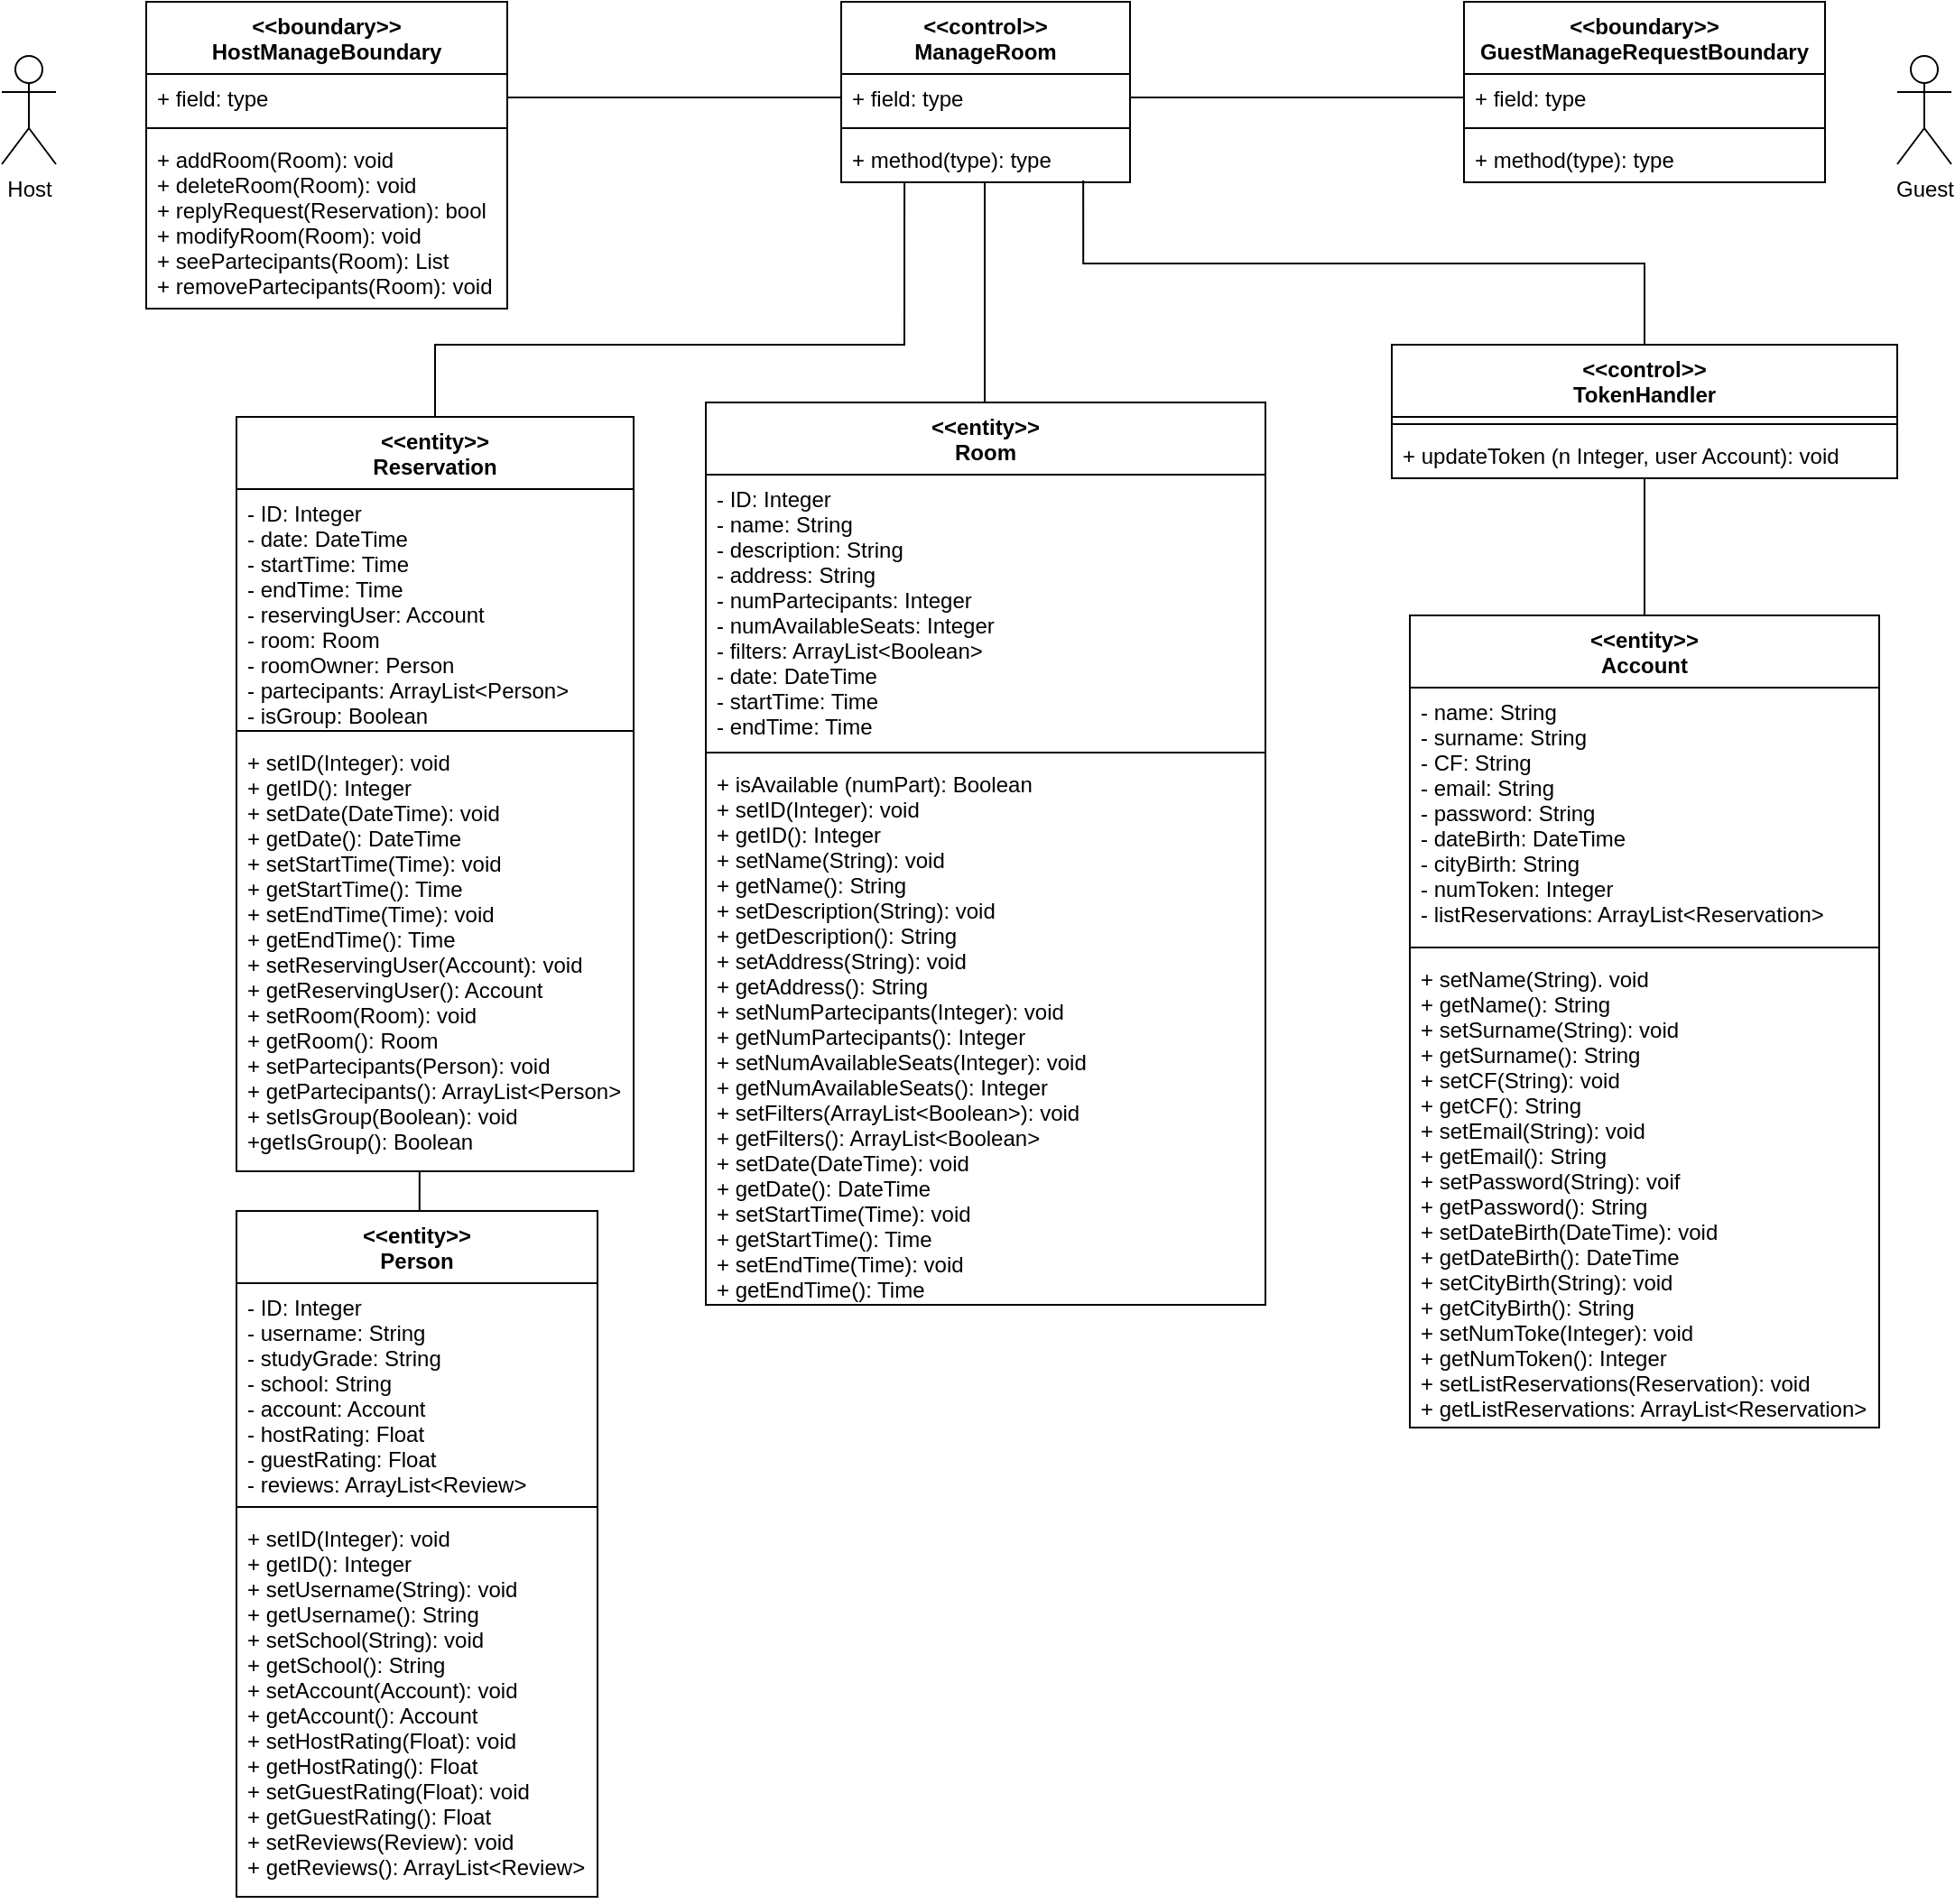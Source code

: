 <mxfile version="14.1.1" type="github">
  <diagram id="ppjFP_ajsQMXtEplo2P9" name="Page-1">
    <mxGraphModel dx="1422" dy="762" grid="1" gridSize="10" guides="1" tooltips="1" connect="1" arrows="1" fold="1" page="1" pageScale="1" pageWidth="1169" pageHeight="827" math="0" shadow="0">
      <root>
        <mxCell id="0" />
        <mxCell id="1" parent="0" />
        <mxCell id="RCmuUbWNnD3-luvuWC29-7" value="&lt;&lt;control&gt;&gt;&#xa;ManageRoom" style="swimlane;fontStyle=1;align=center;verticalAlign=top;childLayout=stackLayout;horizontal=1;startSize=40;horizontalStack=0;resizeParent=1;resizeParentMax=0;resizeLast=0;collapsible=1;marginBottom=0;" parent="1" vertex="1">
          <mxGeometry x="505" y="20" width="160" height="100" as="geometry" />
        </mxCell>
        <mxCell id="RCmuUbWNnD3-luvuWC29-8" value="+ field: type" style="text;strokeColor=none;fillColor=none;align=left;verticalAlign=top;spacingLeft=4;spacingRight=4;overflow=hidden;rotatable=0;points=[[0,0.5],[1,0.5]];portConstraint=eastwest;" parent="RCmuUbWNnD3-luvuWC29-7" vertex="1">
          <mxGeometry y="40" width="160" height="26" as="geometry" />
        </mxCell>
        <mxCell id="RCmuUbWNnD3-luvuWC29-9" value="" style="line;strokeWidth=1;fillColor=none;align=left;verticalAlign=middle;spacingTop=-1;spacingLeft=3;spacingRight=3;rotatable=0;labelPosition=right;points=[];portConstraint=eastwest;" parent="RCmuUbWNnD3-luvuWC29-7" vertex="1">
          <mxGeometry y="66" width="160" height="8" as="geometry" />
        </mxCell>
        <mxCell id="RCmuUbWNnD3-luvuWC29-10" value="+ method(type): type" style="text;strokeColor=none;fillColor=none;align=left;verticalAlign=top;spacingLeft=4;spacingRight=4;overflow=hidden;rotatable=0;points=[[0,0.5],[1,0.5]];portConstraint=eastwest;" parent="RCmuUbWNnD3-luvuWC29-7" vertex="1">
          <mxGeometry y="74" width="160" height="26" as="geometry" />
        </mxCell>
        <mxCell id="RCmuUbWNnD3-luvuWC29-11" value="&lt;&lt;boundary&gt;&gt;&#xa;HostManageBoundary" style="swimlane;fontStyle=1;align=center;verticalAlign=top;childLayout=stackLayout;horizontal=1;startSize=40;horizontalStack=0;resizeParent=1;resizeParentMax=0;resizeLast=0;collapsible=1;marginBottom=0;" parent="1" vertex="1">
          <mxGeometry x="120" y="20" width="200" height="170" as="geometry" />
        </mxCell>
        <mxCell id="RCmuUbWNnD3-luvuWC29-12" value="+ field: type" style="text;strokeColor=none;fillColor=none;align=left;verticalAlign=top;spacingLeft=4;spacingRight=4;overflow=hidden;rotatable=0;points=[[0,0.5],[1,0.5]];portConstraint=eastwest;" parent="RCmuUbWNnD3-luvuWC29-11" vertex="1">
          <mxGeometry y="40" width="200" height="26" as="geometry" />
        </mxCell>
        <mxCell id="RCmuUbWNnD3-luvuWC29-13" value="" style="line;strokeWidth=1;fillColor=none;align=left;verticalAlign=middle;spacingTop=-1;spacingLeft=3;spacingRight=3;rotatable=0;labelPosition=right;points=[];portConstraint=eastwest;" parent="RCmuUbWNnD3-luvuWC29-11" vertex="1">
          <mxGeometry y="66" width="200" height="8" as="geometry" />
        </mxCell>
        <mxCell id="RCmuUbWNnD3-luvuWC29-14" value="+ addRoom(Room): void&#xa;+ deleteRoom(Room): void&#xa;+ replyRequest(Reservation): bool&#xa;+ modifyRoom(Room): void&#xa;+ seePartecipants(Room): List&#xa;+ removePartecipants(Room): void&#xa;" style="text;strokeColor=none;fillColor=none;align=left;verticalAlign=top;spacingLeft=4;spacingRight=4;overflow=hidden;rotatable=0;points=[[0,0.5],[1,0.5]];portConstraint=eastwest;" parent="RCmuUbWNnD3-luvuWC29-11" vertex="1">
          <mxGeometry y="74" width="200" height="96" as="geometry" />
        </mxCell>
        <mxCell id="RCmuUbWNnD3-luvuWC29-15" value="Host" style="shape=umlActor;verticalLabelPosition=bottom;verticalAlign=top;html=1;outlineConnect=0;" parent="1" vertex="1">
          <mxGeometry x="40" y="50" width="30" height="60" as="geometry" />
        </mxCell>
        <mxCell id="KU8K0FFvpqm_8ikjK0yo-6" style="edgeStyle=orthogonalEdgeStyle;rounded=0;orthogonalLoop=1;jettySize=auto;html=1;entryX=0.219;entryY=1;entryDx=0;entryDy=0;entryPerimeter=0;endArrow=none;endFill=0;" parent="1" source="RCmuUbWNnD3-luvuWC29-21" target="RCmuUbWNnD3-luvuWC29-10" edge="1">
          <mxGeometry relative="1" as="geometry">
            <Array as="points">
              <mxPoint x="280" y="210" />
              <mxPoint x="540" y="210" />
            </Array>
          </mxGeometry>
        </mxCell>
        <mxCell id="RCmuUbWNnD3-luvuWC29-21" value="&lt;&lt;entity&gt;&gt;&#xa;Reservation" style="swimlane;fontStyle=1;align=center;verticalAlign=top;childLayout=stackLayout;horizontal=1;startSize=40;horizontalStack=0;resizeParent=1;resizeParentMax=0;resizeLast=0;collapsible=1;marginBottom=0;" parent="1" vertex="1">
          <mxGeometry x="170" y="250" width="220" height="418" as="geometry" />
        </mxCell>
        <mxCell id="RCmuUbWNnD3-luvuWC29-22" value="- ID: Integer&#xa;- date: DateTime&#xa;- startTime: Time&#xa;- endTime: Time&#xa;- reservingUser: Account&#xa;- room: Room&#xa;- roomOwner: Person&#xa;- partecipants: ArrayList&lt;Person&gt;&#xa;- isGroup: Boolean" style="text;strokeColor=none;fillColor=none;align=left;verticalAlign=top;spacingLeft=4;spacingRight=4;overflow=hidden;rotatable=0;points=[[0,0.5],[1,0.5]];portConstraint=eastwest;" parent="RCmuUbWNnD3-luvuWC29-21" vertex="1">
          <mxGeometry y="40" width="220" height="130" as="geometry" />
        </mxCell>
        <mxCell id="RCmuUbWNnD3-luvuWC29-23" value="" style="line;strokeWidth=1;fillColor=none;align=left;verticalAlign=middle;spacingTop=-1;spacingLeft=3;spacingRight=3;rotatable=0;labelPosition=right;points=[];portConstraint=eastwest;" parent="RCmuUbWNnD3-luvuWC29-21" vertex="1">
          <mxGeometry y="170" width="220" height="8" as="geometry" />
        </mxCell>
        <mxCell id="RCmuUbWNnD3-luvuWC29-24" value="+ setID(Integer): void &#xa;+ getID(): Integer&#xa;+ setDate(DateTime): void&#xa;+ getDate(): DateTime&#xa;+ setStartTime(Time): void&#xa;+ getStartTime(): Time&#xa;+ setEndTime(Time): void&#xa;+ getEndTime(): Time&#xa;+ setReservingUser(Account): void&#xa;+ getReservingUser(): Account&#xa;+ setRoom(Room): void&#xa;+ getRoom(): Room&#xa;+ setPartecipants(Person): void&#xa;+ getPartecipants(): ArrayList&lt;Person&gt;&#xa;+ setIsGroup(Boolean): void&#xa;+getIsGroup(): Boolean" style="text;strokeColor=none;fillColor=none;align=left;verticalAlign=top;spacingLeft=4;spacingRight=4;overflow=hidden;rotatable=0;points=[[0,0.5],[1,0.5]];portConstraint=eastwest;" parent="RCmuUbWNnD3-luvuWC29-21" vertex="1">
          <mxGeometry y="178" width="220" height="240" as="geometry" />
        </mxCell>
        <mxCell id="RCmuUbWNnD3-luvuWC29-26" style="edgeStyle=orthogonalEdgeStyle;rounded=0;orthogonalLoop=1;jettySize=auto;html=1;exitX=1;exitY=0.5;exitDx=0;exitDy=0;endArrow=none;endFill=0;" parent="1" source="RCmuUbWNnD3-luvuWC29-12" target="RCmuUbWNnD3-luvuWC29-8" edge="1">
          <mxGeometry relative="1" as="geometry" />
        </mxCell>
        <mxCell id="RCmuUbWNnD3-luvuWC29-27" value="&lt;&lt;boundary&gt;&gt;&#xa;GuestManageRequestBoundary" style="swimlane;fontStyle=1;align=center;verticalAlign=top;childLayout=stackLayout;horizontal=1;startSize=40;horizontalStack=0;resizeParent=1;resizeParentMax=0;resizeLast=0;collapsible=1;marginBottom=0;" parent="1" vertex="1">
          <mxGeometry x="850" y="20" width="200" height="100" as="geometry" />
        </mxCell>
        <mxCell id="RCmuUbWNnD3-luvuWC29-28" value="+ field: type" style="text;strokeColor=none;fillColor=none;align=left;verticalAlign=top;spacingLeft=4;spacingRight=4;overflow=hidden;rotatable=0;points=[[0,0.5],[1,0.5]];portConstraint=eastwest;" parent="RCmuUbWNnD3-luvuWC29-27" vertex="1">
          <mxGeometry y="40" width="200" height="26" as="geometry" />
        </mxCell>
        <mxCell id="RCmuUbWNnD3-luvuWC29-29" value="" style="line;strokeWidth=1;fillColor=none;align=left;verticalAlign=middle;spacingTop=-1;spacingLeft=3;spacingRight=3;rotatable=0;labelPosition=right;points=[];portConstraint=eastwest;" parent="RCmuUbWNnD3-luvuWC29-27" vertex="1">
          <mxGeometry y="66" width="200" height="8" as="geometry" />
        </mxCell>
        <mxCell id="RCmuUbWNnD3-luvuWC29-30" value="+ method(type): type" style="text;strokeColor=none;fillColor=none;align=left;verticalAlign=top;spacingLeft=4;spacingRight=4;overflow=hidden;rotatable=0;points=[[0,0.5],[1,0.5]];portConstraint=eastwest;" parent="RCmuUbWNnD3-luvuWC29-27" vertex="1">
          <mxGeometry y="74" width="200" height="26" as="geometry" />
        </mxCell>
        <mxCell id="RCmuUbWNnD3-luvuWC29-31" style="edgeStyle=orthogonalEdgeStyle;rounded=0;orthogonalLoop=1;jettySize=auto;html=1;exitX=1;exitY=0.5;exitDx=0;exitDy=0;endArrow=none;endFill=0;" parent="1" source="RCmuUbWNnD3-luvuWC29-8" target="RCmuUbWNnD3-luvuWC29-28" edge="1">
          <mxGeometry relative="1" as="geometry" />
        </mxCell>
        <mxCell id="RCmuUbWNnD3-luvuWC29-32" value="Guest" style="shape=umlActor;verticalLabelPosition=bottom;verticalAlign=top;html=1;" parent="1" vertex="1">
          <mxGeometry x="1090" y="50" width="30" height="60" as="geometry" />
        </mxCell>
        <mxCell id="KU8K0FFvpqm_8ikjK0yo-5" style="edgeStyle=orthogonalEdgeStyle;rounded=0;orthogonalLoop=1;jettySize=auto;html=1;entryX=0.838;entryY=0.962;entryDx=0;entryDy=0;entryPerimeter=0;endArrow=none;endFill=0;" parent="1" source="RCmuUbWNnD3-luvuWC29-33" target="RCmuUbWNnD3-luvuWC29-10" edge="1">
          <mxGeometry relative="1" as="geometry" />
        </mxCell>
        <mxCell id="RCmuUbWNnD3-luvuWC29-33" value="&lt;&lt;control&gt;&gt;&#xa;TokenHandler" style="swimlane;fontStyle=1;align=center;verticalAlign=top;childLayout=stackLayout;horizontal=1;startSize=40;horizontalStack=0;resizeParent=1;resizeParentMax=0;resizeLast=0;collapsible=1;marginBottom=0;" parent="1" vertex="1">
          <mxGeometry x="810" y="210" width="280" height="74" as="geometry" />
        </mxCell>
        <mxCell id="RCmuUbWNnD3-luvuWC29-35" value="" style="line;strokeWidth=1;fillColor=none;align=left;verticalAlign=middle;spacingTop=-1;spacingLeft=3;spacingRight=3;rotatable=0;labelPosition=right;points=[];portConstraint=eastwest;" parent="RCmuUbWNnD3-luvuWC29-33" vertex="1">
          <mxGeometry y="40" width="280" height="8" as="geometry" />
        </mxCell>
        <mxCell id="RCmuUbWNnD3-luvuWC29-36" value="+ updateToken (n Integer, user Account): void&#xa;" style="text;strokeColor=none;fillColor=none;align=left;verticalAlign=top;spacingLeft=4;spacingRight=4;overflow=hidden;rotatable=0;points=[[0,0.5],[1,0.5]];portConstraint=eastwest;" parent="RCmuUbWNnD3-luvuWC29-33" vertex="1">
          <mxGeometry y="48" width="280" height="26" as="geometry" />
        </mxCell>
        <mxCell id="jOTPd0BjUN2gH2GfwEBK-15" style="edgeStyle=orthogonalEdgeStyle;rounded=0;orthogonalLoop=1;jettySize=auto;html=1;entryX=0.497;entryY=1.005;entryDx=0;entryDy=0;entryPerimeter=0;endArrow=none;endFill=0;" parent="1" source="jOTPd0BjUN2gH2GfwEBK-9" target="RCmuUbWNnD3-luvuWC29-10" edge="1">
          <mxGeometry relative="1" as="geometry">
            <Array as="points">
              <mxPoint x="585" y="120" />
            </Array>
          </mxGeometry>
        </mxCell>
        <mxCell id="jOTPd0BjUN2gH2GfwEBK-9" value="&lt;&lt;entity&gt;&gt;&#xa;Room" style="swimlane;fontStyle=1;align=center;verticalAlign=top;childLayout=stackLayout;horizontal=1;startSize=40;horizontalStack=0;resizeParent=1;resizeParentMax=0;resizeLast=0;collapsible=1;marginBottom=0;" parent="1" vertex="1">
          <mxGeometry x="430" y="242" width="310" height="500" as="geometry" />
        </mxCell>
        <mxCell id="jOTPd0BjUN2gH2GfwEBK-10" value="- ID: Integer&#xa;- name: String&#xa;- description: String&#xa;- address: String&#xa;- numPartecipants: Integer&#xa;- numAvailableSeats: Integer&#xa;- filters: ArrayList&lt;Boolean&gt;&#xa;- date: DateTime&#xa;- startTime: Time&#xa;- endTime: Time" style="text;strokeColor=none;fillColor=none;align=left;verticalAlign=top;spacingLeft=4;spacingRight=4;overflow=hidden;rotatable=0;points=[[0,0.5],[1,0.5]];portConstraint=eastwest;" parent="jOTPd0BjUN2gH2GfwEBK-9" vertex="1">
          <mxGeometry y="40" width="310" height="150" as="geometry" />
        </mxCell>
        <mxCell id="jOTPd0BjUN2gH2GfwEBK-11" value="" style="line;strokeWidth=1;fillColor=none;align=left;verticalAlign=middle;spacingTop=-1;spacingLeft=3;spacingRight=3;rotatable=0;labelPosition=right;points=[];portConstraint=eastwest;" parent="jOTPd0BjUN2gH2GfwEBK-9" vertex="1">
          <mxGeometry y="190" width="310" height="8" as="geometry" />
        </mxCell>
        <mxCell id="jOTPd0BjUN2gH2GfwEBK-12" value="+ isAvailable (numPart): Boolean&#xa;+ setID(Integer): void &#xa;+ getID(): Integer&#xa;+ setName(String): void&#xa;+ getName(): String&#xa;+ setDescription(String): void&#xa;+ getDescription(): String&#xa;+ setAddress(String): void&#xa;+ getAddress(): String&#xa;+ setNumPartecipants(Integer): void&#xa;+ getNumPartecipants(): Integer&#xa;+ setNumAvailableSeats(Integer): void&#xa;+ getNumAvailableSeats(): Integer&#xa;+ setFilters(ArrayList&lt;Boolean&gt;): void&#xa;+ getFilters(): ArrayList&lt;Boolean&gt;&#xa;+ setDate(DateTime): void&#xa;+ getDate(): DateTime&#xa;+ setStartTime(Time): void&#xa;+ getStartTime(): Time&#xa;+ setEndTime(Time): void&#xa;+ getEndTime(): Time&#xa; &#xa;&#xa; " style="text;strokeColor=none;fillColor=none;align=left;verticalAlign=top;spacingLeft=4;spacingRight=4;overflow=hidden;rotatable=0;points=[[0,0.5],[1,0.5]];portConstraint=eastwest;" parent="jOTPd0BjUN2gH2GfwEBK-9" vertex="1">
          <mxGeometry y="198" width="310" height="302" as="geometry" />
        </mxCell>
        <mxCell id="jOTPd0BjUN2gH2GfwEBK-22" style="edgeStyle=orthogonalEdgeStyle;rounded=0;orthogonalLoop=1;jettySize=auto;html=1;entryX=0.5;entryY=1;entryDx=0;entryDy=0;entryPerimeter=0;endArrow=none;endFill=0;" parent="1" source="jOTPd0BjUN2gH2GfwEBK-18" target="RCmuUbWNnD3-luvuWC29-36" edge="1">
          <mxGeometry relative="1" as="geometry" />
        </mxCell>
        <mxCell id="jOTPd0BjUN2gH2GfwEBK-18" value="&lt;&lt;entity&gt;&gt;&#xa;Account" style="swimlane;fontStyle=1;align=center;verticalAlign=top;childLayout=stackLayout;horizontal=1;startSize=40;horizontalStack=0;resizeParent=1;resizeParentMax=0;resizeLast=0;collapsible=1;marginBottom=0;" parent="1" vertex="1">
          <mxGeometry x="820" y="360" width="260" height="450" as="geometry" />
        </mxCell>
        <mxCell id="jOTPd0BjUN2gH2GfwEBK-19" value="- name: String&#xa;- surname: String&#xa;- CF: String&#xa;- email: String&#xa;- password: String&#xa;- dateBirth: DateTime&#xa;- cityBirth: String&#xa;- numToken: Integer&#xa;- listReservations: ArrayList&lt;Reservation&gt;" style="text;strokeColor=none;fillColor=none;align=left;verticalAlign=top;spacingLeft=4;spacingRight=4;overflow=hidden;rotatable=0;points=[[0,0.5],[1,0.5]];portConstraint=eastwest;" parent="jOTPd0BjUN2gH2GfwEBK-18" vertex="1">
          <mxGeometry y="40" width="260" height="140" as="geometry" />
        </mxCell>
        <mxCell id="jOTPd0BjUN2gH2GfwEBK-20" value="" style="line;strokeWidth=1;fillColor=none;align=left;verticalAlign=middle;spacingTop=-1;spacingLeft=3;spacingRight=3;rotatable=0;labelPosition=right;points=[];portConstraint=eastwest;" parent="jOTPd0BjUN2gH2GfwEBK-18" vertex="1">
          <mxGeometry y="180" width="260" height="8" as="geometry" />
        </mxCell>
        <mxCell id="jOTPd0BjUN2gH2GfwEBK-21" value="+ setName(String). void&#xa;+ getName(): String&#xa;+ setSurname(String): void&#xa;+ getSurname(): String&#xa;+ setCF(String): void&#xa;+ getCF(): String&#xa;+ setEmail(String): void&#xa;+ getEmail(): String&#xa;+ setPassword(String): voif&#xa;+ getPassword(): String&#xa;+ setDateBirth(DateTime): void&#xa;+ getDateBirth(): DateTime&#xa;+ setCityBirth(String): void&#xa;+ getCityBirth(): String&#xa;+ setNumToke(Integer): void&#xa;+ getNumToken(): Integer&#xa;+ setListReservations(Reservation): void&#xa;+ getListReservations: ArrayList&lt;Reservation&gt;&#xa;&#xa;" style="text;strokeColor=none;fillColor=none;align=left;verticalAlign=top;spacingLeft=4;spacingRight=4;overflow=hidden;rotatable=0;points=[[0,0.5],[1,0.5]];portConstraint=eastwest;" parent="jOTPd0BjUN2gH2GfwEBK-18" vertex="1">
          <mxGeometry y="188" width="260" height="262" as="geometry" />
        </mxCell>
        <mxCell id="KU8K0FFvpqm_8ikjK0yo-7" style="edgeStyle=orthogonalEdgeStyle;rounded=0;orthogonalLoop=1;jettySize=auto;html=1;exitX=0.5;exitY=0;exitDx=0;exitDy=0;entryX=0.461;entryY=1.001;entryDx=0;entryDy=0;entryPerimeter=0;endArrow=none;endFill=0;" parent="1" source="KU8K0FFvpqm_8ikjK0yo-1" target="RCmuUbWNnD3-luvuWC29-24" edge="1">
          <mxGeometry relative="1" as="geometry" />
        </mxCell>
        <mxCell id="KU8K0FFvpqm_8ikjK0yo-1" value="&lt;&lt;entity&gt;&gt;&#xa;Person" style="swimlane;fontStyle=1;align=center;verticalAlign=top;childLayout=stackLayout;horizontal=1;startSize=40;horizontalStack=0;resizeParent=1;resizeParentMax=0;resizeLast=0;collapsible=1;marginBottom=0;" parent="1" vertex="1">
          <mxGeometry x="170" y="690" width="200" height="380" as="geometry" />
        </mxCell>
        <mxCell id="KU8K0FFvpqm_8ikjK0yo-2" value="- ID: Integer&#xa;- username: String&#xa;- studyGrade: String&#xa;- school: String&#xa;- account: Account&#xa;- hostRating: Float&#xa;- guestRating: Float&#xa;- reviews: ArrayList&lt;Review&gt;" style="text;strokeColor=none;fillColor=none;align=left;verticalAlign=top;spacingLeft=4;spacingRight=4;overflow=hidden;rotatable=0;points=[[0,0.5],[1,0.5]];portConstraint=eastwest;" parent="KU8K0FFvpqm_8ikjK0yo-1" vertex="1">
          <mxGeometry y="40" width="200" height="120" as="geometry" />
        </mxCell>
        <mxCell id="KU8K0FFvpqm_8ikjK0yo-3" value="" style="line;strokeWidth=1;fillColor=none;align=left;verticalAlign=middle;spacingTop=-1;spacingLeft=3;spacingRight=3;rotatable=0;labelPosition=right;points=[];portConstraint=eastwest;" parent="KU8K0FFvpqm_8ikjK0yo-1" vertex="1">
          <mxGeometry y="160" width="200" height="8" as="geometry" />
        </mxCell>
        <mxCell id="KU8K0FFvpqm_8ikjK0yo-4" value="+ setID(Integer): void&#xa;+ getID(): Integer&#xa;+ setUsername(String): void&#xa;+ getUsername(): String&#xa;+ setSchool(String): void&#xa;+ getSchool(): String&#xa;+ setAccount(Account): void&#xa;+ getAccount(): Account&#xa;+ setHostRating(Float): void&#xa;+ getHostRating(): Float&#xa;+ setGuestRating(Float): void&#xa;+ getGuestRating(): Float&#xa;+ setReviews(Review): void&#xa;+ getReviews(): ArrayList&lt;Review&gt;" style="text;strokeColor=none;fillColor=none;align=left;verticalAlign=top;spacingLeft=4;spacingRight=4;overflow=hidden;rotatable=0;points=[[0,0.5],[1,0.5]];portConstraint=eastwest;" parent="KU8K0FFvpqm_8ikjK0yo-1" vertex="1">
          <mxGeometry y="168" width="200" height="212" as="geometry" />
        </mxCell>
      </root>
    </mxGraphModel>
  </diagram>
</mxfile>
